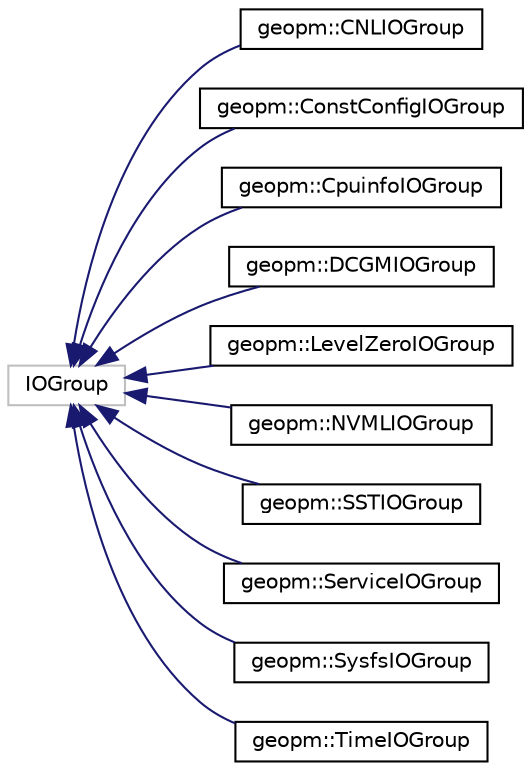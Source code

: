 digraph "Graphical Class Hierarchy"
{
 // LATEX_PDF_SIZE
  edge [fontname="Helvetica",fontsize="10",labelfontname="Helvetica",labelfontsize="10"];
  node [fontname="Helvetica",fontsize="10",shape=record];
  rankdir="LR";
  Node28 [label="IOGroup",height=0.2,width=0.4,color="grey75", fillcolor="white", style="filled",tooltip=" "];
  Node28 -> Node0 [dir="back",color="midnightblue",fontsize="10",style="solid",fontname="Helvetica"];
  Node0 [label="geopm::CNLIOGroup",height=0.2,width=0.4,color="black", fillcolor="white", style="filled",URL="$classgeopm_1_1_c_n_l_i_o_group.html",tooltip="IOGroup that wraps interfaces to Compute Node Linux."];
  Node28 -> Node30 [dir="back",color="midnightblue",fontsize="10",style="solid",fontname="Helvetica"];
  Node30 [label="geopm::ConstConfigIOGroup",height=0.2,width=0.4,color="black", fillcolor="white", style="filled",URL="$classgeopm_1_1_const_config_i_o_group.html",tooltip=" "];
  Node28 -> Node31 [dir="back",color="midnightblue",fontsize="10",style="solid",fontname="Helvetica"];
  Node31 [label="geopm::CpuinfoIOGroup",height=0.2,width=0.4,color="black", fillcolor="white", style="filled",URL="$classgeopm_1_1_cpuinfo_i_o_group.html",tooltip="IOGroup that provides constants for CPU frequency limits as signals for PlatformIO."];
  Node28 -> Node32 [dir="back",color="midnightblue",fontsize="10",style="solid",fontname="Helvetica"];
  Node32 [label="geopm::DCGMIOGroup",height=0.2,width=0.4,color="black", fillcolor="white", style="filled",URL="$classgeopm_1_1_d_c_g_m_i_o_group.html",tooltip="IOGroup that provides signals and controls for DCGM GPUs."];
  Node28 -> Node33 [dir="back",color="midnightblue",fontsize="10",style="solid",fontname="Helvetica"];
  Node33 [label="geopm::LevelZeroIOGroup",height=0.2,width=0.4,color="black", fillcolor="white", style="filled",URL="$classgeopm_1_1_level_zero_i_o_group.html",tooltip="IOGroup that provides signals and controls for GPUs."];
  Node28 -> Node34 [dir="back",color="midnightblue",fontsize="10",style="solid",fontname="Helvetica"];
  Node34 [label="geopm::NVMLIOGroup",height=0.2,width=0.4,color="black", fillcolor="white", style="filled",URL="$classgeopm_1_1_n_v_m_l_i_o_group.html",tooltip="IOGroup that provides signals and controls for NVML GPUs."];
  Node28 -> Node35 [dir="back",color="midnightblue",fontsize="10",style="solid",fontname="Helvetica"];
  Node35 [label="geopm::SSTIOGroup",height=0.2,width=0.4,color="black", fillcolor="white", style="filled",URL="$classgeopm_1_1_s_s_t_i_o_group.html",tooltip="IOGroup that provides a signal for the time since GEOPM startup."];
  Node28 -> Node36 [dir="back",color="midnightblue",fontsize="10",style="solid",fontname="Helvetica"];
  Node36 [label="geopm::ServiceIOGroup",height=0.2,width=0.4,color="black", fillcolor="white", style="filled",URL="$classgeopm_1_1_service_i_o_group.html",tooltip="IOGroup that uses DBus interface to access geopmd provided signals and controls. This IOGroup is not ..."];
  Node28 -> Node37 [dir="back",color="midnightblue",fontsize="10",style="solid",fontname="Helvetica"];
  Node37 [label="geopm::SysfsIOGroup",height=0.2,width=0.4,color="black", fillcolor="white", style="filled",URL="$classgeopm_1_1_sysfs_i_o_group.html",tooltip=" "];
  Node28 -> Node38 [dir="back",color="midnightblue",fontsize="10",style="solid",fontname="Helvetica"];
  Node38 [label="geopm::TimeIOGroup",height=0.2,width=0.4,color="black", fillcolor="white", style="filled",URL="$classgeopm_1_1_time_i_o_group.html",tooltip="IOGroup that provides a signal for the time since GEOPM startup."];
}
